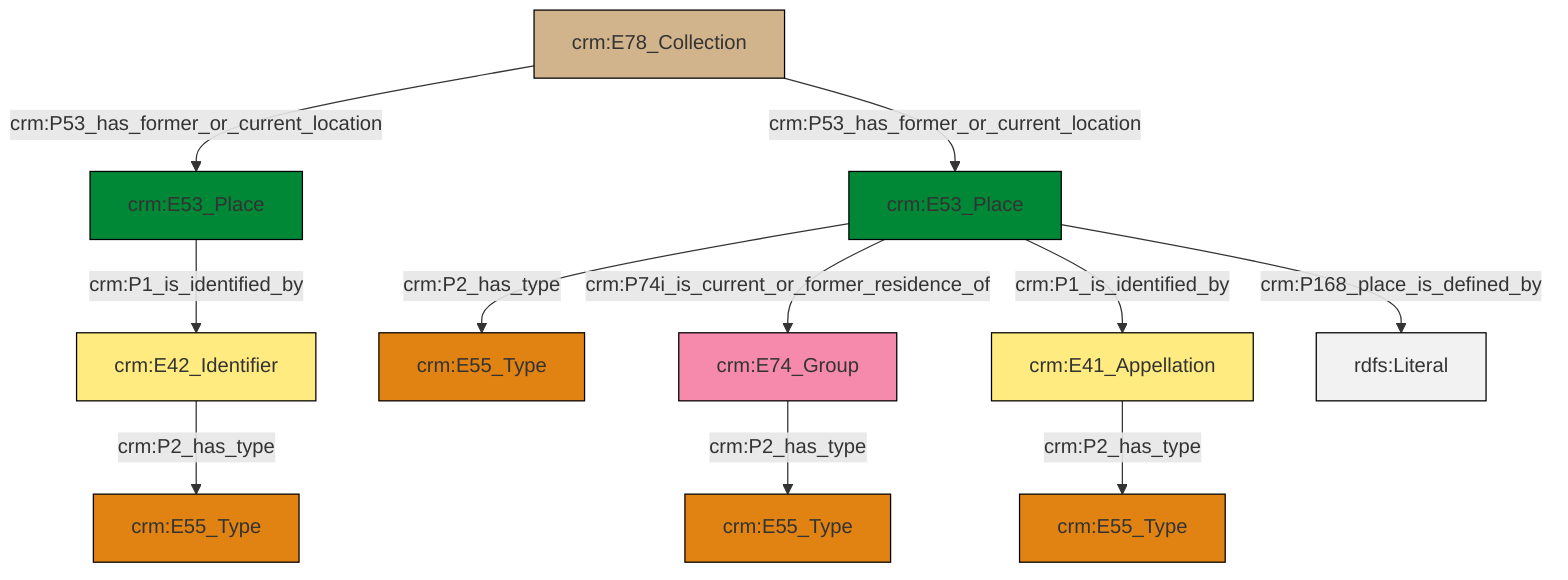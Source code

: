 graph TD
classDef Literal fill:#f2f2f2,stroke:#000000;
classDef CRM_Entity fill:#FFFFFF,stroke:#000000;
classDef Temporal_Entity fill:#00C9E6, stroke:#000000;
classDef Type fill:#E18312, stroke:#000000;
classDef Time-Span fill:#2C9C91, stroke:#000000;
classDef Appellation fill:#FFEB7F, stroke:#000000;
classDef Place fill:#008836, stroke:#000000;
classDef Persistent_Item fill:#B266B2, stroke:#000000;
classDef Conceptual_Object fill:#FFD700, stroke:#000000;
classDef Physical_Thing fill:#D2B48C, stroke:#000000;
classDef Actor fill:#f58aad, stroke:#000000;
classDef PC_Classes fill:#4ce600, stroke:#000000;
classDef Multi fill:#cccccc,stroke:#000000;

8["crm:E74_Group"]:::Actor -->|crm:P2_has_type| 9["crm:E55_Type"]:::Type
11["crm:E53_Place"]:::Place -->|crm:P74i_is_current_or_former_residence_of| 8["crm:E74_Group"]:::Actor
2["crm:E42_Identifier"]:::Appellation -->|crm:P2_has_type| 0["crm:E55_Type"]:::Type
11["crm:E53_Place"]:::Place -->|crm:P168_place_is_defined_by| 14[rdfs:Literal]:::Literal
11["crm:E53_Place"]:::Place -->|crm:P1_is_identified_by| 6["crm:E41_Appellation"]:::Appellation
11["crm:E53_Place"]:::Place -->|crm:P2_has_type| 4["crm:E55_Type"]:::Type
6["crm:E41_Appellation"]:::Appellation -->|crm:P2_has_type| 15["crm:E55_Type"]:::Type
19["crm:E53_Place"]:::Place -->|crm:P1_is_identified_by| 2["crm:E42_Identifier"]:::Appellation
22["crm:E78_Collection"]:::Physical_Thing -->|crm:P53_has_former_or_current_location| 19["crm:E53_Place"]:::Place
22["crm:E78_Collection"]:::Physical_Thing -->|crm:P53_has_former_or_current_location| 11["crm:E53_Place"]:::Place